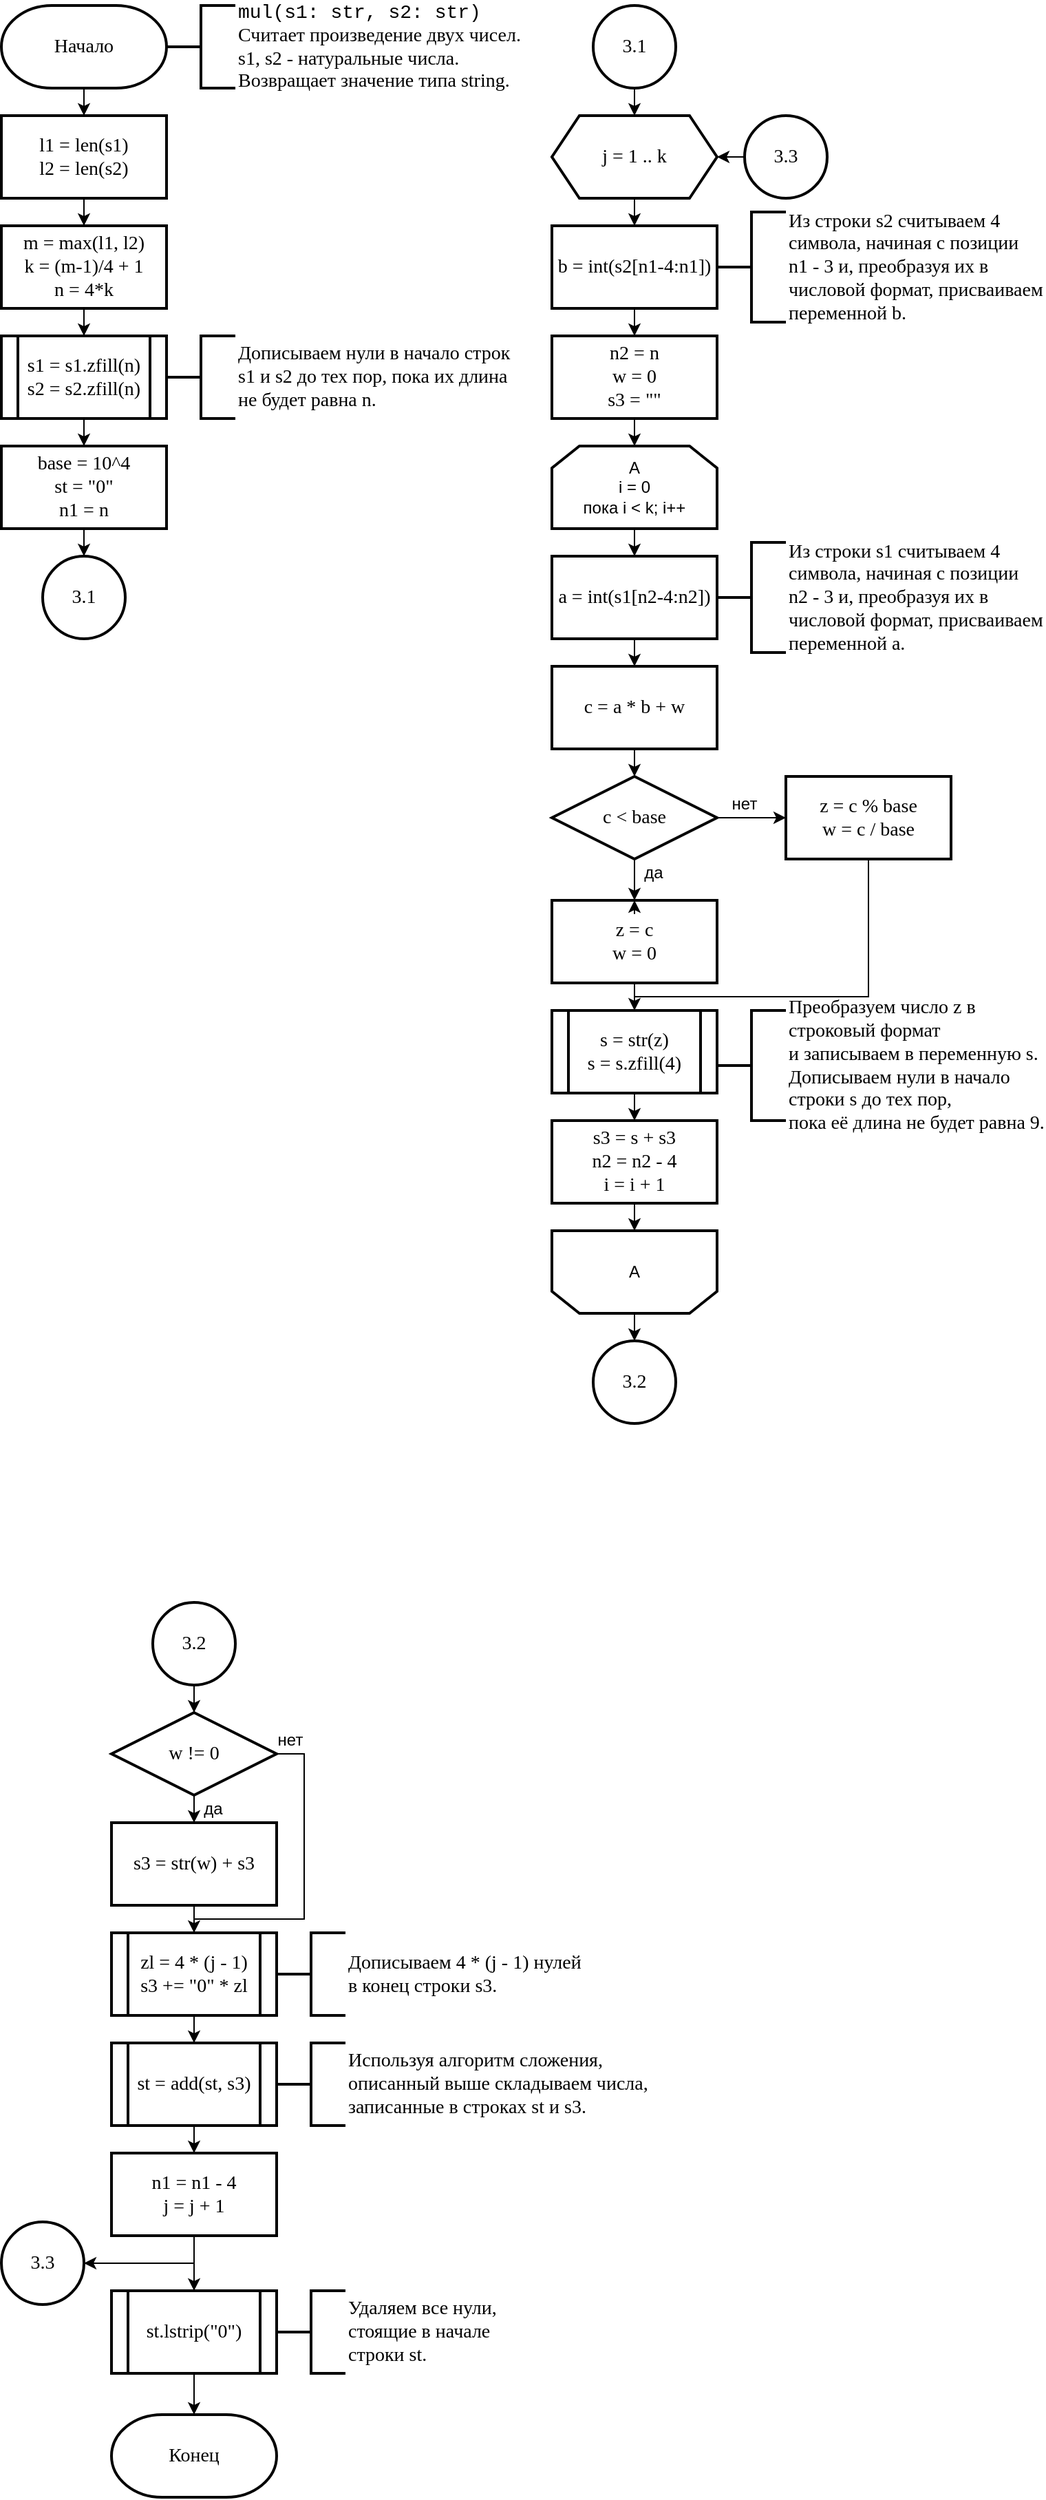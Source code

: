 <mxfile version="14.4.8" type="device"><diagram id="MlSowE7N2zOFGr-4BrM5" name="Page-1"><mxGraphModel dx="1422" dy="773" grid="1" gridSize="10" guides="1" tooltips="1" connect="1" arrows="1" fold="1" page="1" pageScale="1" pageWidth="827" pageHeight="1169" math="0" shadow="0"><root><mxCell id="0"/><mxCell id="1" parent="0"/><mxCell id="eOUjjm0YNrlzB128Bgmo-5" style="edgeStyle=orthogonalEdgeStyle;rounded=0;orthogonalLoop=1;jettySize=auto;html=1;exitX=0.5;exitY=1;exitDx=0;exitDy=0;exitPerimeter=0;entryX=0.5;entryY=0;entryDx=0;entryDy=0;fontFamily=Times New Roman;fontSize=14;" parent="1" source="eOUjjm0YNrlzB128Bgmo-1" target="eOUjjm0YNrlzB128Bgmo-3" edge="1"><mxGeometry relative="1" as="geometry"/></mxCell><mxCell id="eOUjjm0YNrlzB128Bgmo-1" value="Начало" style="strokeWidth=2;html=1;shape=mxgraph.flowchart.terminator;whiteSpace=wrap;fontSize=14;fontFamily=Times New Roman;" parent="1" vertex="1"><mxGeometry x="60" y="40" width="120" height="60" as="geometry"/></mxCell><mxCell id="eOUjjm0YNrlzB128Bgmo-7" style="edgeStyle=orthogonalEdgeStyle;rounded=0;orthogonalLoop=1;jettySize=auto;html=1;exitX=0.5;exitY=1;exitDx=0;exitDy=0;entryX=0.5;entryY=0;entryDx=0;entryDy=0;fontFamily=Times New Roman;fontSize=14;" parent="1" source="eOUjjm0YNrlzB128Bgmo-3" target="eOUjjm0YNrlzB128Bgmo-6" edge="1"><mxGeometry relative="1" as="geometry"/></mxCell><mxCell id="eOUjjm0YNrlzB128Bgmo-3" value="&lt;div&gt;l1 = len(s1)&lt;/div&gt;&lt;div&gt;l2 = len(s2)&lt;br&gt;&lt;/div&gt;" style="rounded=0;whiteSpace=wrap;html=1;absoluteArcSize=1;arcSize=14;strokeWidth=2;fontFamily=Times New Roman;fontSize=14;" parent="1" vertex="1"><mxGeometry x="60" y="120" width="120" height="60" as="geometry"/></mxCell><mxCell id="eOUjjm0YNrlzB128Bgmo-4" value="&lt;div&gt;&lt;font face=&quot;Courier New&quot;&gt;mul(s1: str, s2: str)&lt;/font&gt;&lt;/div&gt;&lt;div&gt;Считает произведение двух чисел.&lt;/div&gt;&lt;div&gt;s1, s2 - натуральные числа.&lt;br&gt;&lt;/div&gt;&lt;div&gt;Возвращает значение типа string.&lt;br&gt;&lt;/div&gt;" style="strokeWidth=2;html=1;shape=mxgraph.flowchart.annotation_2;align=left;labelPosition=right;pointerEvents=1;fontFamily=Times New Roman;fontSize=14;" parent="1" vertex="1"><mxGeometry x="180" y="40" width="50" height="60" as="geometry"/></mxCell><mxCell id="eOUjjm0YNrlzB128Bgmo-9" style="edgeStyle=orthogonalEdgeStyle;rounded=0;orthogonalLoop=1;jettySize=auto;html=1;exitX=0.5;exitY=1;exitDx=0;exitDy=0;entryX=0.5;entryY=0;entryDx=0;entryDy=0;fontFamily=Times New Roman;fontSize=14;" parent="1" source="eOUjjm0YNrlzB128Bgmo-6" edge="1"><mxGeometry relative="1" as="geometry"><mxPoint x="120" y="280" as="targetPoint"/></mxGeometry></mxCell><mxCell id="eOUjjm0YNrlzB128Bgmo-6" value="&lt;div&gt;m = max(l1, l2)&lt;/div&gt;&lt;div&gt;k = (m-1)/4 + 1&lt;/div&gt;&lt;div&gt;n = 4*k&lt;br&gt;&lt;/div&gt;" style="rounded=0;whiteSpace=wrap;html=1;absoluteArcSize=1;arcSize=14;strokeWidth=2;fontFamily=Times New Roman;fontSize=14;" parent="1" vertex="1"><mxGeometry x="60" y="200" width="120" height="60" as="geometry"/></mxCell><mxCell id="eOUjjm0YNrlzB128Bgmo-13" style="edgeStyle=orthogonalEdgeStyle;rounded=0;orthogonalLoop=1;jettySize=auto;html=1;exitX=0.5;exitY=1;exitDx=0;exitDy=0;entryX=0.5;entryY=0;entryDx=0;entryDy=0;fontFamily=Times New Roman;fontSize=14;" parent="1" target="eOUjjm0YNrlzB128Bgmo-12" edge="1"><mxGeometry relative="1" as="geometry"><mxPoint x="120" y="340" as="sourcePoint"/></mxGeometry></mxCell><mxCell id="eOUjjm0YNrlzB128Bgmo-10" value="&lt;div&gt;Дописываем нули в начало строк&lt;/div&gt;&lt;div&gt;s1 и s2 до тех пор, пока их длина&lt;/div&gt;&lt;div&gt;не будет равна n.&lt;br&gt;&lt;/div&gt;" style="strokeWidth=2;html=1;shape=mxgraph.flowchart.annotation_2;align=left;labelPosition=right;pointerEvents=1;fontFamily=Times New Roman;fontSize=14;" parent="1" vertex="1"><mxGeometry x="180" y="280" width="50" height="60" as="geometry"/></mxCell><mxCell id="C5xtpV3JsnARw_pfV30A-22" style="edgeStyle=orthogonalEdgeStyle;rounded=0;orthogonalLoop=1;jettySize=auto;html=1;exitX=0.5;exitY=1;exitDx=0;exitDy=0;entryX=0.5;entryY=0;entryDx=0;entryDy=0;endArrow=classic;endFill=1;" parent="1" source="eOUjjm0YNrlzB128Bgmo-12" target="eOUjjm0YNrlzB128Bgmo-43" edge="1"><mxGeometry relative="1" as="geometry"/></mxCell><mxCell id="eOUjjm0YNrlzB128Bgmo-12" value="&lt;div&gt;base = 10^4&lt;/div&gt;&lt;div&gt;st = &quot;0&quot;&lt;/div&gt;&lt;div&gt;n1 = n&lt;br&gt;&lt;/div&gt;" style="rounded=0;whiteSpace=wrap;html=1;absoluteArcSize=1;arcSize=14;strokeWidth=2;fontFamily=Times New Roman;fontSize=14;" parent="1" vertex="1"><mxGeometry x="60" y="360" width="120" height="60" as="geometry"/></mxCell><mxCell id="eOUjjm0YNrlzB128Bgmo-17" style="edgeStyle=orthogonalEdgeStyle;rounded=0;orthogonalLoop=1;jettySize=auto;html=1;exitX=0.5;exitY=1;exitDx=0;exitDy=0;entryX=0.5;entryY=0;entryDx=0;entryDy=0;fontFamily=Times New Roman;fontSize=14;" parent="1" source="eOUjjm0YNrlzB128Bgmo-14" target="eOUjjm0YNrlzB128Bgmo-16" edge="1"><mxGeometry relative="1" as="geometry"/></mxCell><mxCell id="eOUjjm0YNrlzB128Bgmo-14" value="j = 1 .. k" style="shape=hexagon;perimeter=hexagonPerimeter2;whiteSpace=wrap;html=1;fixedSize=1;fontFamily=Times New Roman;fontSize=14;strokeWidth=2;" parent="1" vertex="1"><mxGeometry x="460" y="120" width="120" height="60" as="geometry"/></mxCell><mxCell id="eOUjjm0YNrlzB128Bgmo-19" style="edgeStyle=orthogonalEdgeStyle;rounded=0;orthogonalLoop=1;jettySize=auto;html=1;exitX=0.5;exitY=1;exitDx=0;exitDy=0;entryX=0.5;entryY=0;entryDx=0;entryDy=0;fontFamily=Times New Roman;fontSize=14;" parent="1" source="eOUjjm0YNrlzB128Bgmo-16" target="eOUjjm0YNrlzB128Bgmo-18" edge="1"><mxGeometry relative="1" as="geometry"/></mxCell><mxCell id="eOUjjm0YNrlzB128Bgmo-16" value="&lt;div&gt;b = int(s2[n1-4:n1])&lt;/div&gt;" style="rounded=0;whiteSpace=wrap;html=1;absoluteArcSize=1;arcSize=14;strokeWidth=2;fontFamily=Times New Roman;fontSize=14;" parent="1" vertex="1"><mxGeometry x="460" y="200" width="120" height="60" as="geometry"/></mxCell><mxCell id="eOUjjm0YNrlzB128Bgmo-39" style="edgeStyle=orthogonalEdgeStyle;rounded=0;orthogonalLoop=1;jettySize=auto;html=1;exitX=0.5;exitY=1;exitDx=0;exitDy=0;entryX=0.5;entryY=0;entryDx=0;entryDy=0;entryPerimeter=0;endArrow=classic;endFill=1;fontFamily=Times New Roman;fontSize=14;" parent="1" source="eOUjjm0YNrlzB128Bgmo-18" edge="1"><mxGeometry relative="1" as="geometry"><mxPoint x="520" y="360" as="targetPoint"/></mxGeometry></mxCell><mxCell id="eOUjjm0YNrlzB128Bgmo-18" value="&lt;div&gt;n2 = n&lt;/div&gt;&lt;div&gt;w = 0&lt;/div&gt;&lt;div&gt;s3 = &quot;&quot;&lt;br&gt;&lt;/div&gt;" style="rounded=0;whiteSpace=wrap;html=1;absoluteArcSize=1;arcSize=14;strokeWidth=2;fontFamily=Times New Roman;fontSize=14;" parent="1" vertex="1"><mxGeometry x="460" y="280" width="120" height="60" as="geometry"/></mxCell><mxCell id="eOUjjm0YNrlzB128Bgmo-20" value="&lt;div&gt;Из строки s2 считываем 4&lt;/div&gt;&lt;div&gt;символа, начиная с позиции&lt;/div&gt;&lt;div&gt;n1 - 3 и, преобразуя их в&lt;/div&gt;&lt;div&gt;числовой формат, присваиваем&lt;/div&gt;&lt;div&gt;переменной b.&lt;br&gt;&lt;/div&gt;" style="strokeWidth=2;html=1;shape=mxgraph.flowchart.annotation_2;align=left;labelPosition=right;pointerEvents=1;fontFamily=Times New Roman;fontSize=14;" parent="1" vertex="1"><mxGeometry x="580" y="190" width="50" height="80" as="geometry"/></mxCell><mxCell id="eOUjjm0YNrlzB128Bgmo-42" style="edgeStyle=orthogonalEdgeStyle;rounded=0;orthogonalLoop=1;jettySize=auto;html=1;exitX=0.5;exitY=1;exitDx=0;exitDy=0;entryX=0.5;entryY=0;entryDx=0;entryDy=0;entryPerimeter=0;endArrow=classic;endFill=1;fontFamily=Times New Roman;fontSize=14;" parent="1" source="C5xtpV3JsnARw_pfV30A-11" edge="1"><mxGeometry relative="1" as="geometry"><mxPoint x="520" y="740" as="targetPoint"/><mxPoint x="520" y="700" as="sourcePoint"/></mxGeometry></mxCell><mxCell id="eOUjjm0YNrlzB128Bgmo-43" value="3.1" style="ellipse;whiteSpace=wrap;html=1;aspect=fixed;rounded=0;strokeWidth=2;fontFamily=Times New Roman;fontSize=14;" parent="1" vertex="1"><mxGeometry x="90" y="440" width="60" height="60" as="geometry"/></mxCell><mxCell id="C5xtpV3JsnARw_pfV30A-26" style="edgeStyle=orthogonalEdgeStyle;rounded=0;orthogonalLoop=1;jettySize=auto;html=1;exitX=0.5;exitY=1;exitDx=0;exitDy=0;entryX=0.5;entryY=0;entryDx=0;entryDy=0;endArrow=classic;endFill=1;" parent="1" source="eOUjjm0YNrlzB128Bgmo-44" target="eOUjjm0YNrlzB128Bgmo-14" edge="1"><mxGeometry relative="1" as="geometry"/></mxCell><mxCell id="eOUjjm0YNrlzB128Bgmo-44" value="3.1" style="ellipse;whiteSpace=wrap;html=1;aspect=fixed;rounded=0;strokeWidth=2;fontFamily=Times New Roman;fontSize=14;" parent="1" vertex="1"><mxGeometry x="490" y="40" width="60" height="60" as="geometry"/></mxCell><mxCell id="eOUjjm0YNrlzB128Bgmo-52" value="&lt;div&gt;s1 = s1.zfill(n)&lt;/div&gt;&lt;div&gt;s2 = s2.zfill(n)&lt;/div&gt;" style="shape=process;whiteSpace=wrap;html=1;backgroundOutline=1;rounded=0;strokeWidth=2;fontFamily=Times New Roman;fontSize=14;" parent="1" vertex="1"><mxGeometry x="60" y="280" width="120" height="60" as="geometry"/></mxCell><mxCell id="C5xtpV3JsnARw_pfV30A-4" style="edgeStyle=orthogonalEdgeStyle;rounded=0;orthogonalLoop=1;jettySize=auto;html=1;exitX=0.5;exitY=1;exitDx=0;exitDy=0;entryX=0.5;entryY=0;entryDx=0;entryDy=0;" parent="1" target="C5xtpV3JsnARw_pfV30A-2" edge="1"><mxGeometry relative="1" as="geometry"><mxPoint x="520" y="420" as="sourcePoint"/></mxGeometry></mxCell><mxCell id="C5xtpV3JsnARw_pfV30A-6" style="edgeStyle=orthogonalEdgeStyle;rounded=0;orthogonalLoop=1;jettySize=auto;html=1;exitX=0.5;exitY=1;exitDx=0;exitDy=0;entryX=0.5;entryY=0;entryDx=0;entryDy=0;" parent="1" source="C5xtpV3JsnARw_pfV30A-2" target="C5xtpV3JsnARw_pfV30A-5" edge="1"><mxGeometry relative="1" as="geometry"/></mxCell><mxCell id="C5xtpV3JsnARw_pfV30A-2" value="&lt;div&gt;a = int(s1[n2-4:n2])&lt;/div&gt;" style="rounded=0;whiteSpace=wrap;html=1;absoluteArcSize=1;arcSize=14;strokeWidth=2;fontFamily=Times New Roman;fontSize=14;" parent="1" vertex="1"><mxGeometry x="460" y="440" width="120" height="60" as="geometry"/></mxCell><mxCell id="C5xtpV3JsnARw_pfV30A-3" value="&lt;div&gt;Из строки s1 считываем 4&lt;/div&gt;&lt;div&gt;символа, начиная с позиции&lt;/div&gt;&lt;div&gt;n2 - 3 и, преобразуя их в&lt;/div&gt;&lt;div&gt;числовой формат, присваиваем&lt;/div&gt;&lt;div&gt;переменной a.&lt;br&gt;&lt;/div&gt;" style="strokeWidth=2;html=1;shape=mxgraph.flowchart.annotation_2;align=left;labelPosition=right;pointerEvents=1;fontFamily=Times New Roman;fontSize=14;" parent="1" vertex="1"><mxGeometry x="580" y="430" width="50" height="80" as="geometry"/></mxCell><mxCell id="C5xtpV3JsnARw_pfV30A-5" value="c = a * b + w" style="rounded=0;whiteSpace=wrap;html=1;absoluteArcSize=1;arcSize=14;strokeWidth=2;fontFamily=Times New Roman;fontSize=14;" parent="1" vertex="1"><mxGeometry x="460" y="520" width="120" height="60" as="geometry"/></mxCell><mxCell id="C5xtpV3JsnARw_pfV30A-7" style="edgeStyle=orthogonalEdgeStyle;rounded=0;orthogonalLoop=1;jettySize=auto;html=1;exitX=0.5;exitY=1;exitDx=0;exitDy=0;entryX=0.5;entryY=0;entryDx=0;entryDy=0;entryPerimeter=0;endArrow=classic;endFill=1;fontFamily=Times New Roman;fontSize=14;" parent="1" target="C5xtpV3JsnARw_pfV30A-10" edge="1"><mxGeometry relative="1" as="geometry"><mxPoint x="520" y="580" as="sourcePoint"/></mxGeometry></mxCell><mxCell id="C5xtpV3JsnARw_pfV30A-8" value="" style="edgeStyle=orthogonalEdgeStyle;rounded=0;orthogonalLoop=1;jettySize=auto;html=1;exitX=0.5;exitY=1;exitDx=0;exitDy=0;exitPerimeter=0;entryX=0.5;entryY=0;entryDx=0;entryDy=0;fontFamily=Times New Roman;fontSize=14;" parent="1" source="C5xtpV3JsnARw_pfV30A-10" target="C5xtpV3JsnARw_pfV30A-11" edge="1"><mxGeometry relative="1" as="geometry"/></mxCell><mxCell id="C5xtpV3JsnARw_pfV30A-9" value="&lt;div&gt;&lt;br&gt;&lt;/div&gt;" style="edgeStyle=orthogonalEdgeStyle;rounded=0;orthogonalLoop=1;jettySize=auto;html=1;exitX=1;exitY=0.5;exitDx=0;exitDy=0;exitPerimeter=0;entryX=0;entryY=0.5;entryDx=0;entryDy=0;fontFamily=Times New Roman;fontSize=14;" parent="1" source="C5xtpV3JsnARw_pfV30A-10" target="C5xtpV3JsnARw_pfV30A-13" edge="1"><mxGeometry relative="1" as="geometry"/></mxCell><mxCell id="C5xtpV3JsnARw_pfV30A-10" value="c &amp;lt; base" style="strokeWidth=2;html=1;shape=mxgraph.flowchart.decision;whiteSpace=wrap;rounded=0;fontFamily=Times New Roman;fontSize=14;" parent="1" vertex="1"><mxGeometry x="460" y="600" width="120" height="60" as="geometry"/></mxCell><mxCell id="C5xtpV3JsnARw_pfV30A-27" style="edgeStyle=orthogonalEdgeStyle;rounded=0;orthogonalLoop=1;jettySize=auto;html=1;exitX=0.5;exitY=1;exitDx=0;exitDy=0;entryX=0.5;entryY=0;entryDx=0;entryDy=0;endArrow=classic;endFill=1;" parent="1" source="C5xtpV3JsnARw_pfV30A-11" target="C5xtpV3JsnARw_pfV30A-16" edge="1"><mxGeometry relative="1" as="geometry"/></mxCell><mxCell id="C5xtpV3JsnARw_pfV30A-20" style="edgeStyle=orthogonalEdgeStyle;rounded=0;orthogonalLoop=1;jettySize=auto;html=1;exitX=0.5;exitY=1;exitDx=0;exitDy=0;endArrow=none;endFill=0;" parent="1" source="C5xtpV3JsnARw_pfV30A-13" edge="1"><mxGeometry relative="1" as="geometry"><mxPoint x="520" y="770" as="targetPoint"/><Array as="points"><mxPoint x="690" y="760"/><mxPoint x="520" y="760"/></Array></mxGeometry></mxCell><mxCell id="C5xtpV3JsnARw_pfV30A-13" value="&lt;div&gt;z = c % base&lt;/div&gt;&lt;div&gt;w = c / base&lt;br&gt;&lt;/div&gt;" style="rounded=0;whiteSpace=wrap;html=1;absoluteArcSize=1;arcSize=14;strokeWidth=2;fontFamily=Times New Roman;fontSize=14;" parent="1" vertex="1"><mxGeometry x="630" y="600" width="120" height="60" as="geometry"/></mxCell><mxCell id="C5xtpV3JsnARw_pfV30A-14" value="да" style="text;html=1;strokeColor=none;fillColor=none;align=center;verticalAlign=middle;whiteSpace=wrap;rounded=0;" parent="1" vertex="1"><mxGeometry x="524" y="660" width="20" height="20" as="geometry"/></mxCell><mxCell id="C5xtpV3JsnARw_pfV30A-15" value="нет" style="text;html=1;strokeColor=none;fillColor=none;align=center;verticalAlign=middle;whiteSpace=wrap;rounded=0;" parent="1" vertex="1"><mxGeometry x="590" y="610" width="20" height="20" as="geometry"/></mxCell><mxCell id="C5xtpV3JsnARw_pfV30A-29" style="edgeStyle=orthogonalEdgeStyle;rounded=0;orthogonalLoop=1;jettySize=auto;html=1;exitX=0.5;exitY=1;exitDx=0;exitDy=0;entryX=0.5;entryY=0;entryDx=0;entryDy=0;endArrow=classic;endFill=1;" parent="1" source="C5xtpV3JsnARw_pfV30A-16" target="C5xtpV3JsnARw_pfV30A-28" edge="1"><mxGeometry relative="1" as="geometry"/></mxCell><mxCell id="C5xtpV3JsnARw_pfV30A-16" value="&lt;div&gt;s = str(z)&lt;/div&gt;&lt;div&gt;s = s.zfill(4)&lt;br&gt;&lt;/div&gt;" style="shape=process;whiteSpace=wrap;html=1;backgroundOutline=1;rounded=0;strokeWidth=2;fontFamily=Times New Roman;fontSize=14;" parent="1" vertex="1"><mxGeometry x="460" y="770" width="120" height="60" as="geometry"/></mxCell><mxCell id="C5xtpV3JsnARw_pfV30A-17" value="&lt;div&gt;Преобразуем число z в&lt;/div&gt;&lt;div&gt;строковый формат&lt;/div&gt;&lt;div&gt;и записываем в переменную s.&lt;br&gt;&lt;/div&gt;&lt;div&gt;Дописываем нули в начало&lt;/div&gt;&lt;div&gt;строки s до тех пор,&lt;/div&gt;&lt;div&gt;пока её длина не будет равна 9.&lt;br&gt;&lt;/div&gt;" style="strokeWidth=2;html=1;shape=mxgraph.flowchart.annotation_2;align=left;labelPosition=right;pointerEvents=1;fontFamily=Times New Roman;fontSize=14;" parent="1" vertex="1"><mxGeometry x="580" y="770" width="50" height="80" as="geometry"/></mxCell><mxCell id="NpGjX0fe7BPLbu3X3Wx2-6" style="edgeStyle=orthogonalEdgeStyle;rounded=0;orthogonalLoop=1;jettySize=auto;html=1;exitX=0.5;exitY=1;exitDx=0;exitDy=0;entryX=0.5;entryY=1;entryDx=0;entryDy=0;" edge="1" parent="1" source="C5xtpV3JsnARw_pfV30A-28" target="NpGjX0fe7BPLbu3X3Wx2-5"><mxGeometry relative="1" as="geometry"/></mxCell><mxCell id="C5xtpV3JsnARw_pfV30A-28" value="&lt;div&gt;s3 = s + s3&lt;/div&gt;&lt;div&gt;n2 = n2 - 4&lt;br&gt;&lt;/div&gt;&lt;div&gt;i = i + 1&lt;br&gt;&lt;/div&gt;" style="rounded=0;whiteSpace=wrap;html=1;absoluteArcSize=1;arcSize=14;strokeWidth=2;fontFamily=Times New Roman;fontSize=14;" parent="1" vertex="1"><mxGeometry x="460" y="850" width="120" height="60" as="geometry"/></mxCell><mxCell id="C5xtpV3JsnARw_pfV30A-33" style="edgeStyle=orthogonalEdgeStyle;rounded=0;orthogonalLoop=1;jettySize=auto;html=1;exitX=0.5;exitY=1;exitDx=0;exitDy=0;exitPerimeter=0;endArrow=classic;endFill=1;" parent="1" source="C5xtpV3JsnARw_pfV30A-31" target="C5xtpV3JsnARw_pfV30A-32" edge="1"><mxGeometry relative="1" as="geometry"/></mxCell><mxCell id="C5xtpV3JsnARw_pfV30A-46" style="edgeStyle=orthogonalEdgeStyle;rounded=0;orthogonalLoop=1;jettySize=auto;html=1;exitX=1;exitY=0.5;exitDx=0;exitDy=0;exitPerimeter=0;endArrow=none;endFill=0;" parent="1" source="C5xtpV3JsnARw_pfV30A-31" edge="1"><mxGeometry relative="1" as="geometry"><mxPoint x="200" y="1430" as="targetPoint"/><Array as="points"><mxPoint x="280" y="1310"/><mxPoint x="280" y="1430"/></Array></mxGeometry></mxCell><mxCell id="C5xtpV3JsnARw_pfV30A-31" value="w != 0" style="strokeWidth=2;html=1;shape=mxgraph.flowchart.decision;whiteSpace=wrap;rounded=0;fontFamily=Times New Roman;fontSize=14;" parent="1" vertex="1"><mxGeometry x="140" y="1280" width="120" height="60" as="geometry"/></mxCell><mxCell id="NpGjX0fe7BPLbu3X3Wx2-3" style="edgeStyle=orthogonalEdgeStyle;rounded=0;orthogonalLoop=1;jettySize=auto;html=1;exitX=0.5;exitY=1;exitDx=0;exitDy=0;entryX=0.5;entryY=0;entryDx=0;entryDy=0;" edge="1" parent="1" source="C5xtpV3JsnARw_pfV30A-32" target="C5xtpV3JsnARw_pfV30A-43"><mxGeometry relative="1" as="geometry"/></mxCell><mxCell id="C5xtpV3JsnARw_pfV30A-32" value="s3 = str(w) + s3" style="rounded=0;whiteSpace=wrap;html=1;absoluteArcSize=1;arcSize=14;strokeWidth=2;fontFamily=Times New Roman;fontSize=14;" parent="1" vertex="1"><mxGeometry x="140" y="1360" width="120" height="60" as="geometry"/></mxCell><mxCell id="C5xtpV3JsnARw_pfV30A-35" value="3.2" style="ellipse;whiteSpace=wrap;html=1;aspect=fixed;rounded=0;strokeWidth=2;fontFamily=Times New Roman;fontSize=14;" parent="1" vertex="1"><mxGeometry x="490" y="1010" width="60" height="60" as="geometry"/></mxCell><mxCell id="NpGjX0fe7BPLbu3X3Wx2-4" style="edgeStyle=orthogonalEdgeStyle;rounded=0;orthogonalLoop=1;jettySize=auto;html=1;exitX=0.5;exitY=1;exitDx=0;exitDy=0;" edge="1" parent="1" source="C5xtpV3JsnARw_pfV30A-37" target="C5xtpV3JsnARw_pfV30A-31"><mxGeometry relative="1" as="geometry"/></mxCell><mxCell id="C5xtpV3JsnARw_pfV30A-37" value="3.2" style="ellipse;whiteSpace=wrap;html=1;aspect=fixed;rounded=0;strokeWidth=2;fontFamily=Times New Roman;fontSize=14;" parent="1" vertex="1"><mxGeometry x="170" y="1200" width="60" height="60" as="geometry"/></mxCell><mxCell id="C5xtpV3JsnARw_pfV30A-42" style="edgeStyle=orthogonalEdgeStyle;rounded=0;orthogonalLoop=1;jettySize=auto;html=1;exitX=0.5;exitY=1;exitDx=0;exitDy=0;entryX=0.5;entryY=0;entryDx=0;entryDy=0;entryPerimeter=0;endArrow=classic;endFill=1;" parent="1" source="C5xtpV3JsnARw_pfV30A-38" target="C5xtpV3JsnARw_pfV30A-40" edge="1"><mxGeometry relative="1" as="geometry"/></mxCell><mxCell id="C5xtpV3JsnARw_pfV30A-38" value="st.lstrip(&quot;0&quot;)" style="shape=process;whiteSpace=wrap;html=1;backgroundOutline=1;rounded=0;strokeWidth=2;fontFamily=Times New Roman;fontSize=14;" parent="1" vertex="1"><mxGeometry x="140" y="1700" width="120" height="60" as="geometry"/></mxCell><mxCell id="C5xtpV3JsnARw_pfV30A-39" value="&lt;div&gt;Удаляем все нули,&lt;/div&gt;&lt;div&gt;стоящие в начале&lt;/div&gt;&lt;div&gt;строки st.&lt;br&gt;&lt;/div&gt;" style="strokeWidth=2;html=1;shape=mxgraph.flowchart.annotation_2;align=left;labelPosition=right;pointerEvents=1;fontFamily=Times New Roman;fontSize=14;" parent="1" vertex="1"><mxGeometry x="260" y="1700" width="50" height="60" as="geometry"/></mxCell><mxCell id="C5xtpV3JsnARw_pfV30A-40" value="Конец" style="strokeWidth=2;html=1;shape=mxgraph.flowchart.terminator;whiteSpace=wrap;fontSize=14;fontFamily=Times New Roman;" parent="1" vertex="1"><mxGeometry x="140" y="1790" width="120" height="60" as="geometry"/></mxCell><mxCell id="C5xtpV3JsnARw_pfV30A-53" style="edgeStyle=orthogonalEdgeStyle;rounded=0;orthogonalLoop=1;jettySize=auto;html=1;exitX=0.5;exitY=1;exitDx=0;exitDy=0;entryX=0.5;entryY=0;entryDx=0;entryDy=0;endArrow=classic;endFill=1;" parent="1" source="C5xtpV3JsnARw_pfV30A-43" target="C5xtpV3JsnARw_pfV30A-51" edge="1"><mxGeometry relative="1" as="geometry"/></mxCell><mxCell id="C5xtpV3JsnARw_pfV30A-43" value="&lt;div&gt;zl = 4 * (j - 1)&lt;br&gt;&lt;/div&gt;&lt;div&gt;s3 += &quot;0&quot; * zl&lt;br&gt;&lt;/div&gt;" style="shape=process;whiteSpace=wrap;html=1;backgroundOutline=1;rounded=0;strokeWidth=2;fontFamily=Times New Roman;fontSize=14;" parent="1" vertex="1"><mxGeometry x="140" y="1440" width="120" height="60" as="geometry"/></mxCell><mxCell id="C5xtpV3JsnARw_pfV30A-11" value="&lt;div&gt;z = c&lt;/div&gt;&lt;div&gt;w = 0&lt;br&gt;&lt;/div&gt;" style="rounded=0;whiteSpace=wrap;html=1;absoluteArcSize=1;arcSize=14;strokeWidth=2;fontFamily=Times New Roman;fontSize=14;" parent="1" vertex="1"><mxGeometry x="460" y="690" width="120" height="60" as="geometry"/></mxCell><mxCell id="C5xtpV3JsnARw_pfV30A-45" style="edgeStyle=orthogonalEdgeStyle;rounded=0;orthogonalLoop=1;jettySize=auto;html=1;exitX=0.5;exitY=1;exitDx=0;exitDy=0;entryX=0.5;entryY=0;entryDx=0;entryDy=0;entryPerimeter=0;endArrow=classic;endFill=1;fontFamily=Times New Roman;fontSize=14;" parent="1" target="C5xtpV3JsnARw_pfV30A-11" edge="1"><mxGeometry relative="1" as="geometry"><mxPoint x="520" y="740" as="targetPoint"/><mxPoint x="520" y="700" as="sourcePoint"/></mxGeometry></mxCell><mxCell id="C5xtpV3JsnARw_pfV30A-49" value="нет" style="text;html=1;strokeColor=none;fillColor=none;align=center;verticalAlign=middle;whiteSpace=wrap;rounded=0;" parent="1" vertex="1"><mxGeometry x="260" y="1290" width="20" height="20" as="geometry"/></mxCell><mxCell id="C5xtpV3JsnARw_pfV30A-50" value="да" style="text;html=1;strokeColor=none;fillColor=none;align=center;verticalAlign=middle;whiteSpace=wrap;rounded=0;" parent="1" vertex="1"><mxGeometry x="204" y="1340" width="20" height="20" as="geometry"/></mxCell><mxCell id="C5xtpV3JsnARw_pfV30A-54" style="edgeStyle=orthogonalEdgeStyle;rounded=0;orthogonalLoop=1;jettySize=auto;html=1;exitX=0.5;exitY=1;exitDx=0;exitDy=0;endArrow=classic;endFill=1;" parent="1" source="C5xtpV3JsnARw_pfV30A-51" target="C5xtpV3JsnARw_pfV30A-52" edge="1"><mxGeometry relative="1" as="geometry"/></mxCell><mxCell id="C5xtpV3JsnARw_pfV30A-51" value="st = add(st, s3)" style="shape=process;whiteSpace=wrap;html=1;backgroundOutline=1;rounded=0;strokeWidth=2;fontFamily=Times New Roman;fontSize=14;" parent="1" vertex="1"><mxGeometry x="140" y="1520" width="120" height="60" as="geometry"/></mxCell><mxCell id="C5xtpV3JsnARw_pfV30A-55" style="edgeStyle=orthogonalEdgeStyle;rounded=0;orthogonalLoop=1;jettySize=auto;html=1;exitX=0.5;exitY=1;exitDx=0;exitDy=0;entryX=0.5;entryY=0;entryDx=0;entryDy=0;endArrow=classic;endFill=1;" parent="1" source="C5xtpV3JsnARw_pfV30A-52" target="C5xtpV3JsnARw_pfV30A-38" edge="1"><mxGeometry relative="1" as="geometry"/></mxCell><mxCell id="C5xtpV3JsnARw_pfV30A-52" value="&lt;div&gt;n1 = n1 - 4&lt;br&gt;&lt;/div&gt;&lt;div&gt;j = j + 1&lt;br&gt;&lt;/div&gt;" style="rounded=0;whiteSpace=wrap;html=1;absoluteArcSize=1;arcSize=14;strokeWidth=2;fontFamily=Times New Roman;fontSize=14;" parent="1" vertex="1"><mxGeometry x="140" y="1600" width="120" height="60" as="geometry"/></mxCell><mxCell id="C5xtpV3JsnARw_pfV30A-65" style="edgeStyle=orthogonalEdgeStyle;rounded=0;orthogonalLoop=1;jettySize=auto;html=1;exitX=0;exitY=0.5;exitDx=0;exitDy=0;entryX=1;entryY=0.5;entryDx=0;entryDy=0;startArrow=none;startFill=0;endArrow=classic;endFill=1;" parent="1" source="C5xtpV3JsnARw_pfV30A-57" target="eOUjjm0YNrlzB128Bgmo-14" edge="1"><mxGeometry relative="1" as="geometry"/></mxCell><mxCell id="C5xtpV3JsnARw_pfV30A-57" value="3.3" style="ellipse;whiteSpace=wrap;html=1;aspect=fixed;rounded=0;strokeWidth=2;fontFamily=Times New Roman;fontSize=14;" parent="1" vertex="1"><mxGeometry x="600" y="120" width="60" height="60" as="geometry"/></mxCell><mxCell id="C5xtpV3JsnARw_pfV30A-61" style="edgeStyle=orthogonalEdgeStyle;rounded=0;orthogonalLoop=1;jettySize=auto;html=1;exitX=1;exitY=0.5;exitDx=0;exitDy=0;endArrow=none;endFill=0;startArrow=classic;startFill=1;" parent="1" source="C5xtpV3JsnARw_pfV30A-59" edge="1"><mxGeometry relative="1" as="geometry"><mxPoint x="200" y="1680" as="targetPoint"/></mxGeometry></mxCell><mxCell id="C5xtpV3JsnARw_pfV30A-59" value="3.3" style="ellipse;whiteSpace=wrap;html=1;aspect=fixed;rounded=0;strokeWidth=2;fontFamily=Times New Roman;fontSize=14;" parent="1" vertex="1"><mxGeometry x="60" y="1650" width="60" height="60" as="geometry"/></mxCell><mxCell id="C5xtpV3JsnARw_pfV30A-63" value="&lt;div&gt;Дописываем 4 * (j - 1) нулей&lt;/div&gt;&lt;div&gt;в конец строки s3.&lt;br&gt;&lt;/div&gt;" style="strokeWidth=2;html=1;shape=mxgraph.flowchart.annotation_2;align=left;labelPosition=right;pointerEvents=1;fontFamily=Times New Roman;fontSize=14;" parent="1" vertex="1"><mxGeometry x="260" y="1440" width="50" height="60" as="geometry"/></mxCell><mxCell id="C5xtpV3JsnARw_pfV30A-64" value="&lt;div&gt;Используя алгоритм сложения,&lt;/div&gt;&lt;div&gt;описанный выше складываем числа,&lt;/div&gt;&lt;div&gt;записанные в строках st и s3.&lt;br&gt;&lt;/div&gt;" style="strokeWidth=2;html=1;shape=mxgraph.flowchart.annotation_2;align=left;labelPosition=right;pointerEvents=1;fontFamily=Times New Roman;fontSize=14;" parent="1" vertex="1"><mxGeometry x="260" y="1520" width="50" height="60" as="geometry"/></mxCell><mxCell id="NpGjX0fe7BPLbu3X3Wx2-1" value="&lt;div&gt;А&lt;/div&gt;&lt;div&gt;i = 0&lt;/div&gt;&lt;div&gt;пока i &amp;lt; k; i++&lt;br&gt;&lt;/div&gt;" style="shape=loopLimit;whiteSpace=wrap;html=1;strokeWidth=2;" vertex="1" parent="1"><mxGeometry x="460" y="360" width="120" height="60" as="geometry"/></mxCell><mxCell id="NpGjX0fe7BPLbu3X3Wx2-7" style="edgeStyle=orthogonalEdgeStyle;rounded=0;orthogonalLoop=1;jettySize=auto;html=1;exitX=0.5;exitY=0;exitDx=0;exitDy=0;" edge="1" parent="1" source="NpGjX0fe7BPLbu3X3Wx2-5" target="C5xtpV3JsnARw_pfV30A-35"><mxGeometry relative="1" as="geometry"/></mxCell><mxCell id="NpGjX0fe7BPLbu3X3Wx2-5" value="А" style="shape=loopLimit;whiteSpace=wrap;html=1;strokeWidth=2;direction=west;" vertex="1" parent="1"><mxGeometry x="460" y="930" width="120" height="60" as="geometry"/></mxCell></root></mxGraphModel></diagram></mxfile>
